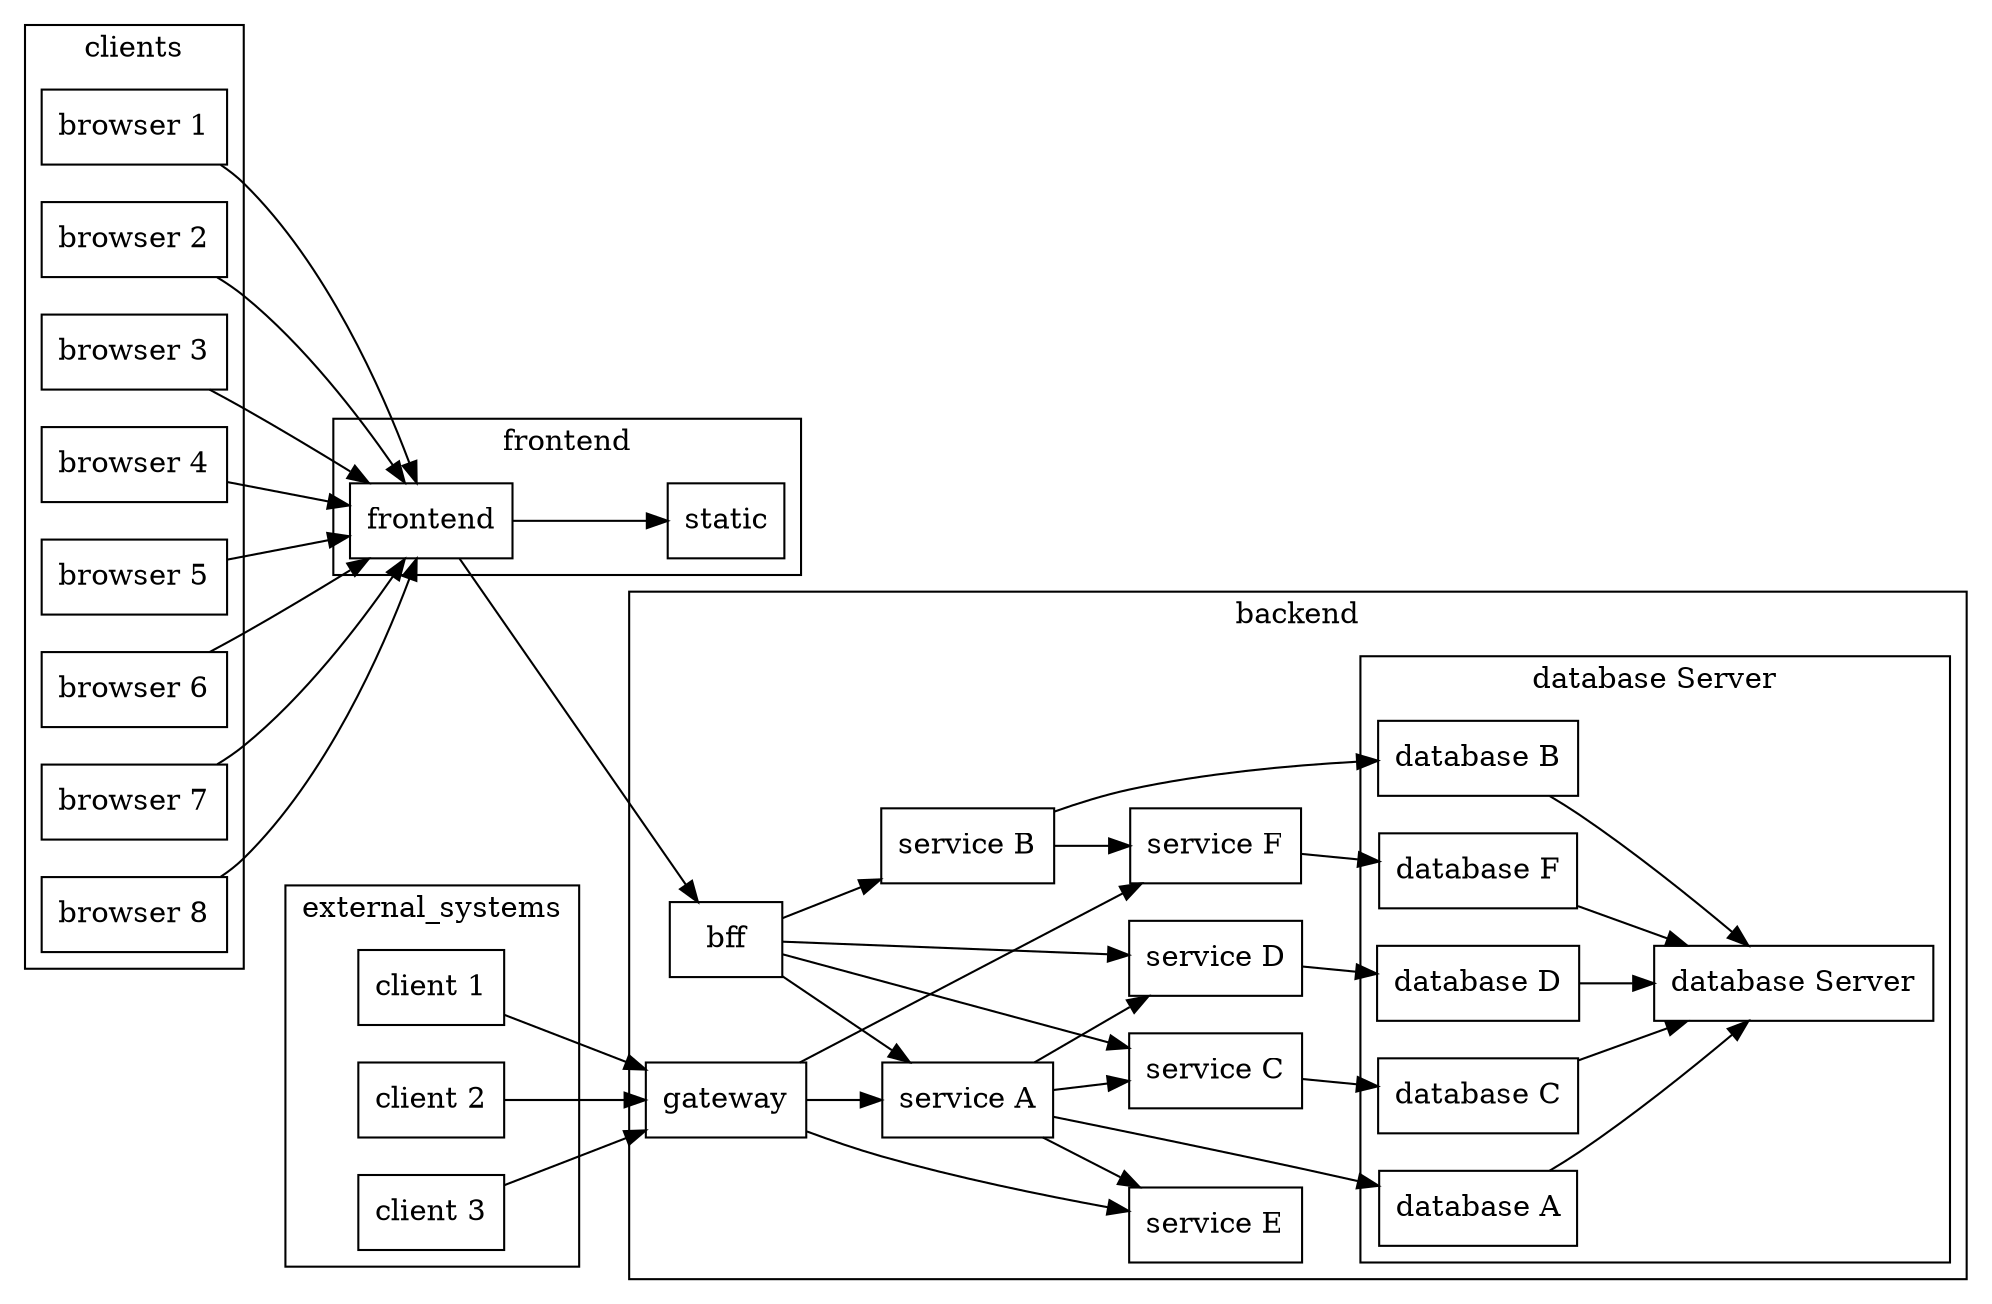 digraph {
    node [shape = box];
    graph [rankdir = "LR", overlap=false];
    edge [dirType = forward];
    subgraph "cluster_backend" {
        label="backend";
        bff;
        gateway;
        "service A";
        "service B";
        "service C";
        "service D";
        "service E";
        "service F";

        bff -> "service A";
        bff -> "service B";
        bff -> "service C";
        bff -> "service D";
        gateway -> "service A";
        gateway -> "service E";
        gateway -> "service F";
        "service A" -> "service C";
        "service A" -> "service D";
        "service A" -> "service E";
        "service B" -> "service F";
        subgraph "cluster_database" {
            label="database Server";
            "database A";
            "database B";
            "database C";
            "database D";
            "database F";
            "database Server";
        }
        "service A" -> "database A";
        "service B" -> "database B";
        "service C" ->  "database C";
        "service D" -> "database D";
        "service F" -> "database F";
        "database A" -> "database Server";
        "database B" -> "database Server";
        "database C" -> "database Server";
        "database D" -> "database Server";
        "database F" -> "database Server";
    }
    subgraph "cluster_frontend" {
        label="frontend";
        frontend;
        static;
        frontend -> static;
    }
    subgraph "cluster_external_systems" {
        label="external_systems";
        "client 1";
        "client 2";
        "client 3";
    }
    subgraph "cluster_clients" {
        label="clients";
        "browser 1";
        "browser 2";
        "browser 3";
        "browser 4";
        "browser 5";
        "browser 6";
        "browser 7";
        "browser 8";
    }
    "database Server";
    "browser 1" -> frontend;
    "browser 2" -> frontend;
    "browser 3" -> frontend;
    "browser 4" -> frontend;
    "browser 5" -> frontend;
    "browser 6" -> frontend;
    "browser 7" -> frontend;
    "browser 8" -> frontend;
    "client 1" -> gateway;
    "client 2" -> gateway;
    "client 3" -> gateway;
    frontend -> bff;
}